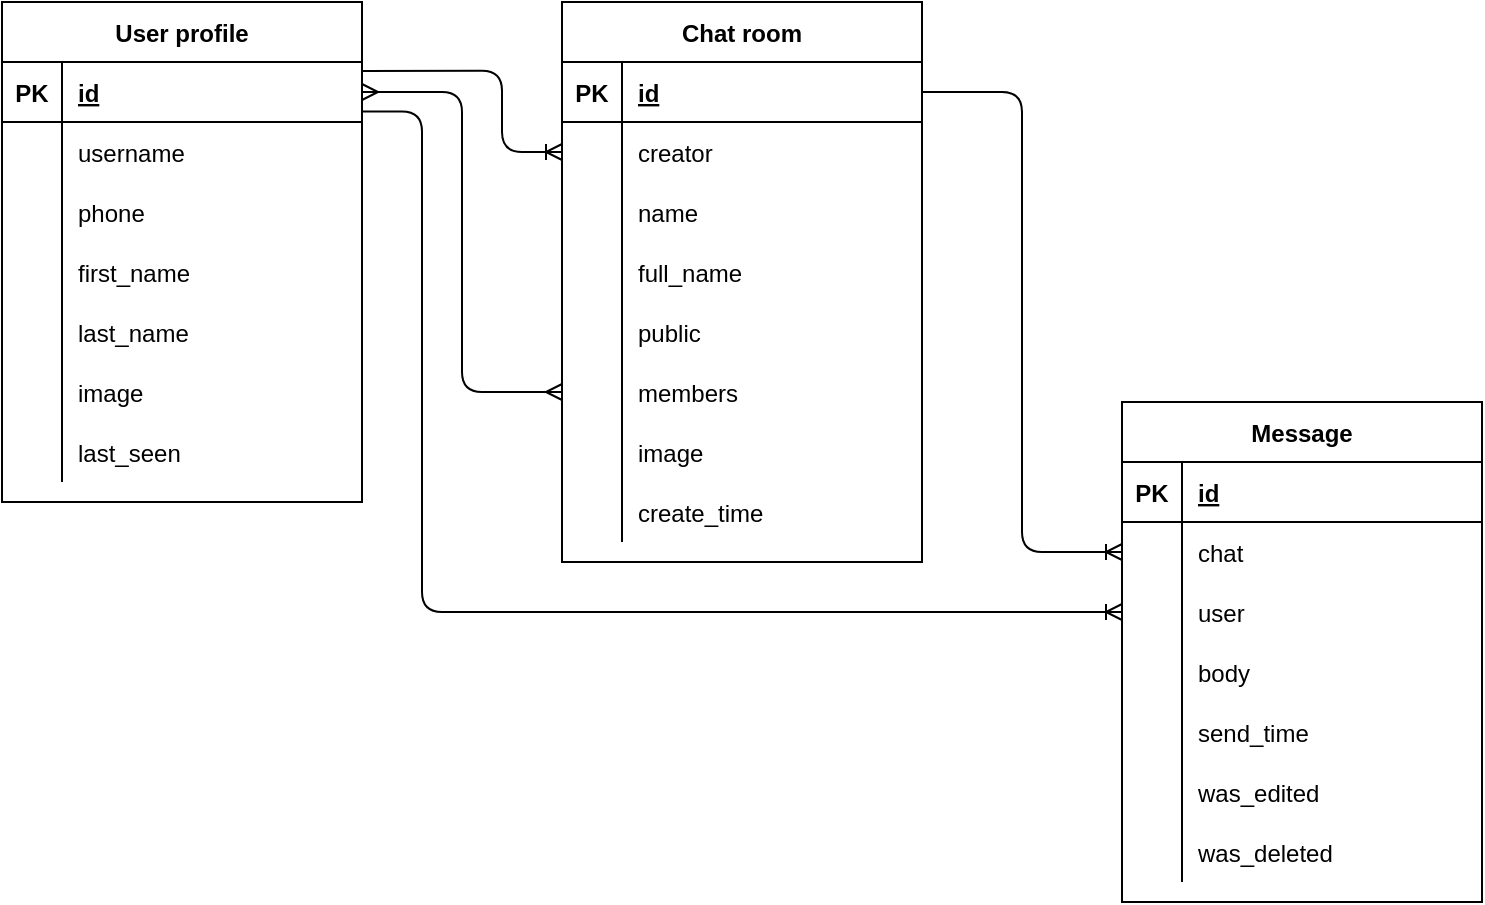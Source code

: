 <mxfile>
    <diagram id="kUtaYnEgsxwtCbDs0Qov" name="Database Schema">
        <mxGraphModel dx="602" dy="438" grid="1" gridSize="10" guides="1" tooltips="0" connect="1" arrows="1" fold="1" page="1" pageScale="1" pageWidth="1654" pageHeight="1169" background="none" math="0" shadow="0">
            <root>
                <mxCell id="0"/>
                <mxCell id="1" parent="0"/>
                <mxCell id="UhxpxEvIPCL0hCCPGvfM-1" value="User profile" style="shape=table;startSize=30;container=1;collapsible=1;childLayout=tableLayout;fixedRows=1;rowLines=0;fontStyle=1;align=center;resizeLast=1;" parent="1" vertex="1">
                    <mxGeometry x="80" y="80" width="180" height="250" as="geometry"/>
                </mxCell>
                <mxCell id="UhxpxEvIPCL0hCCPGvfM-2" value="" style="shape=partialRectangle;collapsible=0;dropTarget=0;pointerEvents=0;fillColor=none;top=0;left=0;bottom=1;right=0;points=[[0,0.5],[1,0.5]];portConstraint=eastwest;" parent="UhxpxEvIPCL0hCCPGvfM-1" vertex="1">
                    <mxGeometry y="30" width="180" height="30" as="geometry"/>
                </mxCell>
                <mxCell id="UhxpxEvIPCL0hCCPGvfM-3" value="PK" style="shape=partialRectangle;connectable=0;fillColor=none;top=0;left=0;bottom=0;right=0;fontStyle=1;overflow=hidden;" parent="UhxpxEvIPCL0hCCPGvfM-2" vertex="1">
                    <mxGeometry width="30" height="30" as="geometry"/>
                </mxCell>
                <mxCell id="UhxpxEvIPCL0hCCPGvfM-4" value="id" style="shape=partialRectangle;connectable=0;fillColor=none;top=0;left=0;bottom=0;right=0;align=left;spacingLeft=6;fontStyle=5;overflow=hidden;" parent="UhxpxEvIPCL0hCCPGvfM-2" vertex="1">
                    <mxGeometry x="30" width="150" height="30" as="geometry"/>
                </mxCell>
                <mxCell id="UhxpxEvIPCL0hCCPGvfM-5" value="" style="shape=partialRectangle;collapsible=0;dropTarget=0;pointerEvents=0;fillColor=none;top=0;left=0;bottom=0;right=0;points=[[0,0.5],[1,0.5]];portConstraint=eastwest;" parent="UhxpxEvIPCL0hCCPGvfM-1" vertex="1">
                    <mxGeometry y="60" width="180" height="30" as="geometry"/>
                </mxCell>
                <mxCell id="UhxpxEvIPCL0hCCPGvfM-6" value="" style="shape=partialRectangle;connectable=0;fillColor=none;top=0;left=0;bottom=0;right=0;editable=1;overflow=hidden;" parent="UhxpxEvIPCL0hCCPGvfM-5" vertex="1">
                    <mxGeometry width="30" height="30" as="geometry"/>
                </mxCell>
                <mxCell id="UhxpxEvIPCL0hCCPGvfM-7" value="username" style="shape=partialRectangle;connectable=0;fillColor=none;top=0;left=0;bottom=0;right=0;align=left;spacingLeft=6;overflow=hidden;" parent="UhxpxEvIPCL0hCCPGvfM-5" vertex="1">
                    <mxGeometry x="30" width="150" height="30" as="geometry"/>
                </mxCell>
                <mxCell id="UhxpxEvIPCL0hCCPGvfM-8" value="" style="shape=partialRectangle;collapsible=0;dropTarget=0;pointerEvents=0;fillColor=none;top=0;left=0;bottom=0;right=0;points=[[0,0.5],[1,0.5]];portConstraint=eastwest;" parent="UhxpxEvIPCL0hCCPGvfM-1" vertex="1">
                    <mxGeometry y="90" width="180" height="30" as="geometry"/>
                </mxCell>
                <mxCell id="UhxpxEvIPCL0hCCPGvfM-9" value="" style="shape=partialRectangle;connectable=0;fillColor=none;top=0;left=0;bottom=0;right=0;editable=1;overflow=hidden;" parent="UhxpxEvIPCL0hCCPGvfM-8" vertex="1">
                    <mxGeometry width="30" height="30" as="geometry"/>
                </mxCell>
                <mxCell id="UhxpxEvIPCL0hCCPGvfM-10" value="phone" style="shape=partialRectangle;connectable=0;fillColor=none;top=0;left=0;bottom=0;right=0;align=left;spacingLeft=6;overflow=hidden;" parent="UhxpxEvIPCL0hCCPGvfM-8" vertex="1">
                    <mxGeometry x="30" width="150" height="30" as="geometry"/>
                </mxCell>
                <mxCell id="UhxpxEvIPCL0hCCPGvfM-11" value="" style="shape=partialRectangle;collapsible=0;dropTarget=0;pointerEvents=0;fillColor=none;top=0;left=0;bottom=0;right=0;points=[[0,0.5],[1,0.5]];portConstraint=eastwest;" parent="UhxpxEvIPCL0hCCPGvfM-1" vertex="1">
                    <mxGeometry y="120" width="180" height="30" as="geometry"/>
                </mxCell>
                <mxCell id="UhxpxEvIPCL0hCCPGvfM-12" value="" style="shape=partialRectangle;connectable=0;fillColor=none;top=0;left=0;bottom=0;right=0;editable=1;overflow=hidden;" parent="UhxpxEvIPCL0hCCPGvfM-11" vertex="1">
                    <mxGeometry width="30" height="30" as="geometry"/>
                </mxCell>
                <mxCell id="UhxpxEvIPCL0hCCPGvfM-13" value="first_name" style="shape=partialRectangle;connectable=0;fillColor=none;top=0;left=0;bottom=0;right=0;align=left;spacingLeft=6;overflow=hidden;" parent="UhxpxEvIPCL0hCCPGvfM-11" vertex="1">
                    <mxGeometry x="30" width="150" height="30" as="geometry"/>
                </mxCell>
                <mxCell id="UhxpxEvIPCL0hCCPGvfM-14" style="shape=partialRectangle;collapsible=0;dropTarget=0;pointerEvents=0;fillColor=none;top=0;left=0;bottom=0;right=0;points=[[0,0.5],[1,0.5]];portConstraint=eastwest;" parent="UhxpxEvIPCL0hCCPGvfM-1" vertex="1">
                    <mxGeometry y="150" width="180" height="30" as="geometry"/>
                </mxCell>
                <mxCell id="UhxpxEvIPCL0hCCPGvfM-15" style="shape=partialRectangle;connectable=0;fillColor=none;top=0;left=0;bottom=0;right=0;editable=1;overflow=hidden;" parent="UhxpxEvIPCL0hCCPGvfM-14" vertex="1">
                    <mxGeometry width="30" height="30" as="geometry"/>
                </mxCell>
                <mxCell id="UhxpxEvIPCL0hCCPGvfM-16" value="last_name" style="shape=partialRectangle;connectable=0;fillColor=none;top=0;left=0;bottom=0;right=0;align=left;spacingLeft=6;overflow=hidden;" parent="UhxpxEvIPCL0hCCPGvfM-14" vertex="1">
                    <mxGeometry x="30" width="150" height="30" as="geometry"/>
                </mxCell>
                <mxCell id="aLuW5tlbFyuYxWN50cWf-1" style="shape=partialRectangle;collapsible=0;dropTarget=0;pointerEvents=0;fillColor=none;top=0;left=0;bottom=0;right=0;points=[[0,0.5],[1,0.5]];portConstraint=eastwest;" parent="UhxpxEvIPCL0hCCPGvfM-1" vertex="1">
                    <mxGeometry y="180" width="180" height="30" as="geometry"/>
                </mxCell>
                <mxCell id="aLuW5tlbFyuYxWN50cWf-2" style="shape=partialRectangle;connectable=0;fillColor=none;top=0;left=0;bottom=0;right=0;editable=1;overflow=hidden;" parent="aLuW5tlbFyuYxWN50cWf-1" vertex="1">
                    <mxGeometry width="30" height="30" as="geometry"/>
                </mxCell>
                <mxCell id="aLuW5tlbFyuYxWN50cWf-3" value="image" style="shape=partialRectangle;connectable=0;fillColor=none;top=0;left=0;bottom=0;right=0;align=left;spacingLeft=6;overflow=hidden;" parent="aLuW5tlbFyuYxWN50cWf-1" vertex="1">
                    <mxGeometry x="30" width="150" height="30" as="geometry"/>
                </mxCell>
                <mxCell id="aLuW5tlbFyuYxWN50cWf-4" style="shape=partialRectangle;collapsible=0;dropTarget=0;pointerEvents=0;fillColor=none;top=0;left=0;bottom=0;right=0;points=[[0,0.5],[1,0.5]];portConstraint=eastwest;" parent="UhxpxEvIPCL0hCCPGvfM-1" vertex="1">
                    <mxGeometry y="210" width="180" height="30" as="geometry"/>
                </mxCell>
                <mxCell id="aLuW5tlbFyuYxWN50cWf-5" style="shape=partialRectangle;connectable=0;fillColor=none;top=0;left=0;bottom=0;right=0;editable=1;overflow=hidden;" parent="aLuW5tlbFyuYxWN50cWf-4" vertex="1">
                    <mxGeometry width="30" height="30" as="geometry"/>
                </mxCell>
                <mxCell id="aLuW5tlbFyuYxWN50cWf-6" value="last_seen" style="shape=partialRectangle;connectable=0;fillColor=none;top=0;left=0;bottom=0;right=0;align=left;spacingLeft=6;overflow=hidden;" parent="aLuW5tlbFyuYxWN50cWf-4" vertex="1">
                    <mxGeometry x="30" width="150" height="30" as="geometry"/>
                </mxCell>
                <mxCell id="UhxpxEvIPCL0hCCPGvfM-18" value="Chat room" style="shape=table;startSize=30;container=1;collapsible=1;childLayout=tableLayout;fixedRows=1;rowLines=0;fontStyle=1;align=center;resizeLast=1;" parent="1" vertex="1">
                    <mxGeometry x="360" y="80" width="180" height="280" as="geometry">
                        <mxRectangle x="360" y="80" width="60" height="30" as="alternateBounds"/>
                    </mxGeometry>
                </mxCell>
                <mxCell id="UhxpxEvIPCL0hCCPGvfM-19" value="" style="shape=partialRectangle;collapsible=0;dropTarget=0;pointerEvents=0;fillColor=none;top=0;left=0;bottom=1;right=0;points=[[0,0.5],[1,0.5]];portConstraint=eastwest;" parent="UhxpxEvIPCL0hCCPGvfM-18" vertex="1">
                    <mxGeometry y="30" width="180" height="30" as="geometry"/>
                </mxCell>
                <mxCell id="UhxpxEvIPCL0hCCPGvfM-20" value="PK" style="shape=partialRectangle;connectable=0;fillColor=none;top=0;left=0;bottom=0;right=0;fontStyle=1;overflow=hidden;" parent="UhxpxEvIPCL0hCCPGvfM-19" vertex="1">
                    <mxGeometry width="30" height="30" as="geometry"/>
                </mxCell>
                <mxCell id="UhxpxEvIPCL0hCCPGvfM-21" value="id" style="shape=partialRectangle;connectable=0;fillColor=none;top=0;left=0;bottom=0;right=0;align=left;spacingLeft=6;fontStyle=5;overflow=hidden;" parent="UhxpxEvIPCL0hCCPGvfM-19" vertex="1">
                    <mxGeometry x="30" width="150" height="30" as="geometry"/>
                </mxCell>
                <mxCell id="14" value="" style="shape=partialRectangle;collapsible=0;dropTarget=0;pointerEvents=0;fillColor=none;top=0;left=0;bottom=0;right=0;points=[[0,0.5],[1,0.5]];portConstraint=eastwest;" parent="UhxpxEvIPCL0hCCPGvfM-18" vertex="1">
                    <mxGeometry y="60" width="180" height="30" as="geometry"/>
                </mxCell>
                <mxCell id="15" value="" style="shape=partialRectangle;connectable=0;fillColor=none;top=0;left=0;bottom=0;right=0;editable=1;overflow=hidden;" parent="14" vertex="1">
                    <mxGeometry width="30" height="30" as="geometry"/>
                </mxCell>
                <mxCell id="16" value="creator" style="shape=partialRectangle;connectable=0;fillColor=none;top=0;left=0;bottom=0;right=0;align=left;spacingLeft=6;overflow=hidden;" parent="14" vertex="1">
                    <mxGeometry x="30" width="150" height="30" as="geometry"/>
                </mxCell>
                <mxCell id="UhxpxEvIPCL0hCCPGvfM-25" value="" style="shape=partialRectangle;collapsible=0;dropTarget=0;pointerEvents=0;fillColor=none;top=0;left=0;bottom=0;right=0;points=[[0,0.5],[1,0.5]];portConstraint=eastwest;" parent="UhxpxEvIPCL0hCCPGvfM-18" vertex="1">
                    <mxGeometry y="90" width="180" height="30" as="geometry"/>
                </mxCell>
                <mxCell id="UhxpxEvIPCL0hCCPGvfM-26" value="" style="shape=partialRectangle;connectable=0;fillColor=none;top=0;left=0;bottom=0;right=0;editable=1;overflow=hidden;" parent="UhxpxEvIPCL0hCCPGvfM-25" vertex="1">
                    <mxGeometry width="30" height="30" as="geometry"/>
                </mxCell>
                <mxCell id="UhxpxEvIPCL0hCCPGvfM-27" value="name" style="shape=partialRectangle;connectable=0;fillColor=none;top=0;left=0;bottom=0;right=0;align=left;spacingLeft=6;overflow=hidden;" parent="UhxpxEvIPCL0hCCPGvfM-25" vertex="1">
                    <mxGeometry x="30" width="150" height="30" as="geometry"/>
                </mxCell>
                <mxCell id="11" value="" style="shape=partialRectangle;collapsible=0;dropTarget=0;pointerEvents=0;fillColor=none;top=0;left=0;bottom=0;right=0;points=[[0,0.5],[1,0.5]];portConstraint=eastwest;" parent="UhxpxEvIPCL0hCCPGvfM-18" vertex="1">
                    <mxGeometry y="120" width="180" height="30" as="geometry"/>
                </mxCell>
                <mxCell id="12" value="" style="shape=partialRectangle;connectable=0;fillColor=none;top=0;left=0;bottom=0;right=0;editable=1;overflow=hidden;" parent="11" vertex="1">
                    <mxGeometry width="30" height="30" as="geometry"/>
                </mxCell>
                <mxCell id="13" value="full_name" style="shape=partialRectangle;connectable=0;fillColor=none;top=0;left=0;bottom=0;right=0;align=left;spacingLeft=6;overflow=hidden;" parent="11" vertex="1">
                    <mxGeometry x="30" width="150" height="30" as="geometry"/>
                </mxCell>
                <mxCell id="8" style="shape=partialRectangle;collapsible=0;dropTarget=0;pointerEvents=0;fillColor=none;top=0;left=0;bottom=0;right=0;points=[[0,0.5],[1,0.5]];portConstraint=eastwest;" parent="UhxpxEvIPCL0hCCPGvfM-18" vertex="1">
                    <mxGeometry y="150" width="180" height="30" as="geometry"/>
                </mxCell>
                <mxCell id="9" style="shape=partialRectangle;connectable=0;fillColor=none;top=0;left=0;bottom=0;right=0;editable=1;overflow=hidden;" parent="8" vertex="1">
                    <mxGeometry width="30" height="30" as="geometry"/>
                </mxCell>
                <mxCell id="10" value="public" style="shape=partialRectangle;connectable=0;fillColor=none;top=0;left=0;bottom=0;right=0;align=left;spacingLeft=6;overflow=hidden;" parent="8" vertex="1">
                    <mxGeometry x="30" width="150" height="30" as="geometry"/>
                </mxCell>
                <mxCell id="UhxpxEvIPCL0hCCPGvfM-22" value="" style="shape=partialRectangle;collapsible=0;dropTarget=0;pointerEvents=0;fillColor=none;top=0;left=0;bottom=0;right=0;points=[[0,0.5],[1,0.5]];portConstraint=eastwest;" parent="UhxpxEvIPCL0hCCPGvfM-18" vertex="1">
                    <mxGeometry y="180" width="180" height="30" as="geometry"/>
                </mxCell>
                <mxCell id="UhxpxEvIPCL0hCCPGvfM-23" value="" style="shape=partialRectangle;connectable=0;fillColor=none;top=0;left=0;bottom=0;right=0;editable=1;overflow=hidden;" parent="UhxpxEvIPCL0hCCPGvfM-22" vertex="1">
                    <mxGeometry width="30" height="30" as="geometry"/>
                </mxCell>
                <mxCell id="UhxpxEvIPCL0hCCPGvfM-24" value="members" style="shape=partialRectangle;connectable=0;fillColor=none;top=0;left=0;bottom=0;right=0;align=left;spacingLeft=6;overflow=hidden;" parent="UhxpxEvIPCL0hCCPGvfM-22" vertex="1">
                    <mxGeometry x="30" width="150" height="30" as="geometry"/>
                </mxCell>
                <mxCell id="17" value="" style="shape=partialRectangle;collapsible=0;dropTarget=0;pointerEvents=0;fillColor=none;top=0;left=0;bottom=0;right=0;points=[[0,0.5],[1,0.5]];portConstraint=eastwest;" parent="UhxpxEvIPCL0hCCPGvfM-18" vertex="1">
                    <mxGeometry y="210" width="180" height="30" as="geometry"/>
                </mxCell>
                <mxCell id="18" value="" style="shape=partialRectangle;connectable=0;fillColor=none;top=0;left=0;bottom=0;right=0;editable=1;overflow=hidden;" parent="17" vertex="1">
                    <mxGeometry width="30" height="30" as="geometry"/>
                </mxCell>
                <mxCell id="19" value="image" style="shape=partialRectangle;connectable=0;fillColor=none;top=0;left=0;bottom=0;right=0;align=left;spacingLeft=6;overflow=hidden;" parent="17" vertex="1">
                    <mxGeometry x="30" width="150" height="30" as="geometry"/>
                </mxCell>
                <mxCell id="20" value="" style="shape=partialRectangle;collapsible=0;dropTarget=0;pointerEvents=0;fillColor=none;top=0;left=0;bottom=0;right=0;points=[[0,0.5],[1,0.5]];portConstraint=eastwest;" parent="UhxpxEvIPCL0hCCPGvfM-18" vertex="1">
                    <mxGeometry y="240" width="180" height="30" as="geometry"/>
                </mxCell>
                <mxCell id="21" value="" style="shape=partialRectangle;connectable=0;fillColor=none;top=0;left=0;bottom=0;right=0;editable=1;overflow=hidden;" parent="20" vertex="1">
                    <mxGeometry width="30" height="30" as="geometry"/>
                </mxCell>
                <mxCell id="22" value="create_time" style="shape=partialRectangle;connectable=0;fillColor=none;top=0;left=0;bottom=0;right=0;align=left;spacingLeft=6;overflow=hidden;" parent="20" vertex="1">
                    <mxGeometry x="30" width="150" height="30" as="geometry"/>
                </mxCell>
                <mxCell id="UhxpxEvIPCL0hCCPGvfM-31" value="" style="edgeStyle=elbowEdgeStyle;fontSize=12;html=1;endArrow=ERmany;startArrow=ERmany;entryX=0;entryY=0.5;entryDx=0;entryDy=0;exitX=1;exitY=0.5;exitDx=0;exitDy=0;" parent="1" source="UhxpxEvIPCL0hCCPGvfM-2" target="UhxpxEvIPCL0hCCPGvfM-22" edge="1">
                    <mxGeometry width="100" height="100" relative="1" as="geometry">
                        <mxPoint x="280" y="130" as="sourcePoint"/>
                        <mxPoint x="420" y="270" as="targetPoint"/>
                    </mxGeometry>
                </mxCell>
                <mxCell id="UhxpxEvIPCL0hCCPGvfM-32" value="Message" style="shape=table;startSize=30;container=1;collapsible=1;childLayout=tableLayout;fixedRows=1;rowLines=0;fontStyle=1;align=center;resizeLast=1;" parent="1" vertex="1">
                    <mxGeometry x="640" y="280" width="180" height="250" as="geometry"/>
                </mxCell>
                <mxCell id="UhxpxEvIPCL0hCCPGvfM-33" value="" style="shape=partialRectangle;collapsible=0;dropTarget=0;pointerEvents=0;fillColor=none;top=0;left=0;bottom=1;right=0;points=[[0,0.5],[1,0.5]];portConstraint=eastwest;" parent="UhxpxEvIPCL0hCCPGvfM-32" vertex="1">
                    <mxGeometry y="30" width="180" height="30" as="geometry"/>
                </mxCell>
                <mxCell id="UhxpxEvIPCL0hCCPGvfM-34" value="PK" style="shape=partialRectangle;connectable=0;fillColor=none;top=0;left=0;bottom=0;right=0;fontStyle=1;overflow=hidden;" parent="UhxpxEvIPCL0hCCPGvfM-33" vertex="1">
                    <mxGeometry width="30" height="30" as="geometry"/>
                </mxCell>
                <mxCell id="UhxpxEvIPCL0hCCPGvfM-35" value="id" style="shape=partialRectangle;connectable=0;fillColor=none;top=0;left=0;bottom=0;right=0;align=left;spacingLeft=6;fontStyle=5;overflow=hidden;" parent="UhxpxEvIPCL0hCCPGvfM-33" vertex="1">
                    <mxGeometry x="30" width="150" height="30" as="geometry"/>
                </mxCell>
                <mxCell id="UhxpxEvIPCL0hCCPGvfM-39" value="" style="shape=partialRectangle;collapsible=0;dropTarget=0;pointerEvents=0;fillColor=none;top=0;left=0;bottom=0;right=0;points=[[0,0.5],[1,0.5]];portConstraint=eastwest;" parent="UhxpxEvIPCL0hCCPGvfM-32" vertex="1">
                    <mxGeometry y="60" width="180" height="30" as="geometry"/>
                </mxCell>
                <mxCell id="UhxpxEvIPCL0hCCPGvfM-40" value="" style="shape=partialRectangle;connectable=0;fillColor=none;top=0;left=0;bottom=0;right=0;editable=1;overflow=hidden;" parent="UhxpxEvIPCL0hCCPGvfM-39" vertex="1">
                    <mxGeometry width="30" height="30" as="geometry"/>
                </mxCell>
                <mxCell id="UhxpxEvIPCL0hCCPGvfM-41" value="chat" style="shape=partialRectangle;connectable=0;fillColor=none;top=0;left=0;bottom=0;right=0;align=left;spacingLeft=6;overflow=hidden;" parent="UhxpxEvIPCL0hCCPGvfM-39" vertex="1">
                    <mxGeometry x="30" width="150" height="30" as="geometry"/>
                </mxCell>
                <mxCell id="UhxpxEvIPCL0hCCPGvfM-42" value="" style="shape=partialRectangle;collapsible=0;dropTarget=0;pointerEvents=0;fillColor=none;top=0;left=0;bottom=0;right=0;points=[[0,0.5],[1,0.5]];portConstraint=eastwest;" parent="UhxpxEvIPCL0hCCPGvfM-32" vertex="1">
                    <mxGeometry y="90" width="180" height="30" as="geometry"/>
                </mxCell>
                <mxCell id="UhxpxEvIPCL0hCCPGvfM-43" value="" style="shape=partialRectangle;connectable=0;fillColor=none;top=0;left=0;bottom=0;right=0;editable=1;overflow=hidden;" parent="UhxpxEvIPCL0hCCPGvfM-42" vertex="1">
                    <mxGeometry width="30" height="30" as="geometry"/>
                </mxCell>
                <mxCell id="UhxpxEvIPCL0hCCPGvfM-44" value="user" style="shape=partialRectangle;connectable=0;fillColor=none;top=0;left=0;bottom=0;right=0;align=left;spacingLeft=6;overflow=hidden;" parent="UhxpxEvIPCL0hCCPGvfM-42" vertex="1">
                    <mxGeometry x="30" width="150" height="30" as="geometry"/>
                </mxCell>
                <mxCell id="UhxpxEvIPCL0hCCPGvfM-36" value="" style="shape=partialRectangle;collapsible=0;dropTarget=0;pointerEvents=0;fillColor=none;top=0;left=0;bottom=0;right=0;points=[[0,0.5],[1,0.5]];portConstraint=eastwest;" parent="UhxpxEvIPCL0hCCPGvfM-32" vertex="1">
                    <mxGeometry y="120" width="180" height="30" as="geometry"/>
                </mxCell>
                <mxCell id="UhxpxEvIPCL0hCCPGvfM-37" value="" style="shape=partialRectangle;connectable=0;fillColor=none;top=0;left=0;bottom=0;right=0;editable=1;overflow=hidden;" parent="UhxpxEvIPCL0hCCPGvfM-36" vertex="1">
                    <mxGeometry width="30" height="30" as="geometry"/>
                </mxCell>
                <mxCell id="UhxpxEvIPCL0hCCPGvfM-38" value="body" style="shape=partialRectangle;connectable=0;fillColor=none;top=0;left=0;bottom=0;right=0;align=left;spacingLeft=6;overflow=hidden;" parent="UhxpxEvIPCL0hCCPGvfM-36" vertex="1">
                    <mxGeometry x="30" width="150" height="30" as="geometry"/>
                </mxCell>
                <mxCell id="UhxpxEvIPCL0hCCPGvfM-47" style="shape=partialRectangle;collapsible=0;dropTarget=0;pointerEvents=0;fillColor=none;top=0;left=0;bottom=0;right=0;points=[[0,0.5],[1,0.5]];portConstraint=eastwest;" parent="UhxpxEvIPCL0hCCPGvfM-32" vertex="1">
                    <mxGeometry y="150" width="180" height="30" as="geometry"/>
                </mxCell>
                <mxCell id="UhxpxEvIPCL0hCCPGvfM-48" style="shape=partialRectangle;connectable=0;fillColor=none;top=0;left=0;bottom=0;right=0;editable=1;overflow=hidden;" parent="UhxpxEvIPCL0hCCPGvfM-47" vertex="1">
                    <mxGeometry width="30" height="30" as="geometry"/>
                </mxCell>
                <mxCell id="UhxpxEvIPCL0hCCPGvfM-49" value="send_time" style="shape=partialRectangle;connectable=0;fillColor=none;top=0;left=0;bottom=0;right=0;align=left;spacingLeft=6;overflow=hidden;" parent="UhxpxEvIPCL0hCCPGvfM-47" vertex="1">
                    <mxGeometry x="30" width="150" height="30" as="geometry"/>
                </mxCell>
                <mxCell id="2" style="shape=partialRectangle;collapsible=0;dropTarget=0;pointerEvents=0;fillColor=none;top=0;left=0;bottom=0;right=0;points=[[0,0.5],[1,0.5]];portConstraint=eastwest;" parent="UhxpxEvIPCL0hCCPGvfM-32" vertex="1">
                    <mxGeometry y="180" width="180" height="30" as="geometry"/>
                </mxCell>
                <mxCell id="3" style="shape=partialRectangle;connectable=0;fillColor=none;top=0;left=0;bottom=0;right=0;editable=1;overflow=hidden;" parent="2" vertex="1">
                    <mxGeometry width="30" height="30" as="geometry"/>
                </mxCell>
                <mxCell id="4" value="was_edited" style="shape=partialRectangle;connectable=0;fillColor=none;top=0;left=0;bottom=0;right=0;align=left;spacingLeft=6;overflow=hidden;" parent="2" vertex="1">
                    <mxGeometry x="30" width="150" height="30" as="geometry"/>
                </mxCell>
                <mxCell id="5" style="shape=partialRectangle;collapsible=0;dropTarget=0;pointerEvents=0;fillColor=none;top=0;left=0;bottom=0;right=0;points=[[0,0.5],[1,0.5]];portConstraint=eastwest;" parent="UhxpxEvIPCL0hCCPGvfM-32" vertex="1">
                    <mxGeometry y="210" width="180" height="30" as="geometry"/>
                </mxCell>
                <mxCell id="6" style="shape=partialRectangle;connectable=0;fillColor=none;top=0;left=0;bottom=0;right=0;editable=1;overflow=hidden;" parent="5" vertex="1">
                    <mxGeometry width="30" height="30" as="geometry"/>
                </mxCell>
                <mxCell id="7" value="was_deleted" style="shape=partialRectangle;connectable=0;fillColor=none;top=0;left=0;bottom=0;right=0;align=left;spacingLeft=6;overflow=hidden;" parent="5" vertex="1">
                    <mxGeometry x="30" width="150" height="30" as="geometry"/>
                </mxCell>
                <mxCell id="UhxpxEvIPCL0hCCPGvfM-45" value="" style="edgeStyle=elbowEdgeStyle;fontSize=12;html=1;endArrow=ERoneToMany;entryX=0;entryY=0.5;entryDx=0;entryDy=0;exitX=1;exitY=0.5;exitDx=0;exitDy=0;" parent="1" source="UhxpxEvIPCL0hCCPGvfM-19" target="UhxpxEvIPCL0hCCPGvfM-39" edge="1">
                    <mxGeometry width="100" height="100" relative="1" as="geometry">
                        <mxPoint x="490" y="380" as="sourcePoint"/>
                        <mxPoint x="590" y="280" as="targetPoint"/>
                    </mxGeometry>
                </mxCell>
                <mxCell id="UhxpxEvIPCL0hCCPGvfM-46" value="" style="edgeStyle=elbowEdgeStyle;fontSize=12;html=1;endArrow=ERoneToMany;entryX=0;entryY=0.5;entryDx=0;entryDy=0;exitX=0.999;exitY=0.824;exitDx=0;exitDy=0;exitPerimeter=0;" parent="1" source="UhxpxEvIPCL0hCCPGvfM-2" target="UhxpxEvIPCL0hCCPGvfM-42" edge="1">
                    <mxGeometry width="100" height="100" relative="1" as="geometry">
                        <mxPoint x="280" y="160" as="sourcePoint"/>
                        <mxPoint x="600" y="210" as="targetPoint"/>
                        <Array as="points">
                            <mxPoint x="290" y="150"/>
                            <mxPoint x="280" y="230"/>
                        </Array>
                    </mxGeometry>
                </mxCell>
                <mxCell id="24" value="" style="edgeStyle=orthogonalEdgeStyle;fontSize=12;html=1;endArrow=ERoneToMany;entryX=0;entryY=0.5;entryDx=0;entryDy=0;exitX=0.999;exitY=0.148;exitDx=0;exitDy=0;exitPerimeter=0;" parent="1" source="UhxpxEvIPCL0hCCPGvfM-2" target="14" edge="1">
                    <mxGeometry width="100" height="100" relative="1" as="geometry">
                        <mxPoint x="290" y="110" as="sourcePoint"/>
                        <mxPoint x="390" y="10" as="targetPoint"/>
                        <Array as="points">
                            <mxPoint x="330" y="114"/>
                            <mxPoint x="330" y="155"/>
                        </Array>
                    </mxGeometry>
                </mxCell>
            </root>
        </mxGraphModel>
    </diagram>
</mxfile>